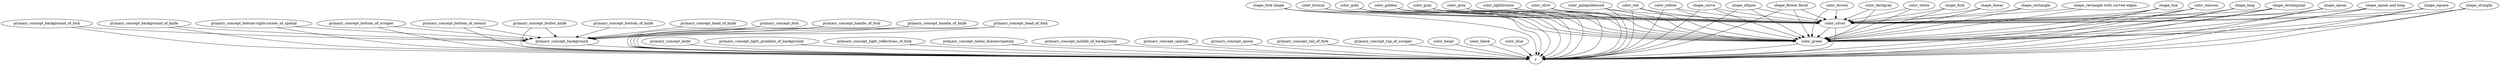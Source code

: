 strict digraph  {
primary_concept_background;
y;
primary_concept_background_of_fork;
primary_concept_background_of_knife;
"primary_concept_bottom-right-corner_of_spatial";
primary_concept_bottom_of_scraper;
primary_concept_bottom_of_utensil;
primary_concept_butter_knife;
primary_concept_fork;
primary_concept_handle_of_fork;
primary_concept_handle_of_knife;
primary_concept_head_of_fork;
primary_concept_knife;
primary_concept_light_gradient_of_background;
primary_concept_light_reflections_of_fork;
"primary_concept_metal_drainer/spatula";
primary_concept_middle_of_background;
primary_concept_spatula;
primary_concept_spoon;
primary_concept_tail_of_fork;
primary_concept_top_of_scraper;
color_beige;
color_black;
color_blue;
color_bronze;
color_gold;
color_golden;
color_gray;
color_green;
color_grey;
color_lightbronze;
color_maroon;
color_olive;
color_palegoldenrod;
color_red;
color_silver;
color_yellow;
shape_curve;
shape_ellipse;
"shape_flower floral";
"shape_fork shape";
shape_line;
shape_long;
shape_rectangular;
shape_spoon;
"shape_spoon and long";
shape_square;
shape_straight;
primary_concept_bottom_of_knife;
primary_concept_head_of_knife;
color_brown;
color_darkgray;
color_white;
shape_fork;
shape_linear;
shape_rectangle;
"shape_rectangle with curved edges";
primary_concept_background -> y;
primary_concept_background_of_fork -> y;
primary_concept_background_of_fork -> primary_concept_background;
primary_concept_background_of_knife -> y;
primary_concept_background_of_knife -> primary_concept_background;
"primary_concept_bottom-right-corner_of_spatial" -> y;
"primary_concept_bottom-right-corner_of_spatial" -> primary_concept_background;
primary_concept_bottom_of_scraper -> y;
primary_concept_bottom_of_scraper -> primary_concept_background;
primary_concept_bottom_of_utensil -> y;
primary_concept_bottom_of_utensil -> primary_concept_background;
primary_concept_butter_knife -> y;
primary_concept_butter_knife -> primary_concept_background;
primary_concept_fork -> y;
primary_concept_fork -> primary_concept_background;
primary_concept_handle_of_fork -> y;
primary_concept_handle_of_fork -> primary_concept_background;
primary_concept_handle_of_knife -> y;
primary_concept_handle_of_knife -> primary_concept_background;
primary_concept_head_of_fork -> y;
primary_concept_head_of_fork -> primary_concept_background;
primary_concept_knife -> y;
primary_concept_light_gradient_of_background -> y;
primary_concept_light_reflections_of_fork -> y;
"primary_concept_metal_drainer/spatula" -> y;
primary_concept_middle_of_background -> y;
primary_concept_spatula -> y;
primary_concept_spoon -> y;
primary_concept_tail_of_fork -> y;
primary_concept_top_of_scraper -> y;
color_beige -> y;
color_black -> y;
color_blue -> y;
color_bronze -> y;
color_bronze -> color_green;
color_bronze -> color_silver;
color_gold -> y;
color_gold -> color_green;
color_gold -> color_silver;
color_golden -> y;
color_golden -> color_green;
color_golden -> color_silver;
color_gray -> y;
color_gray -> color_green;
color_gray -> color_silver;
color_green -> y;
color_grey -> y;
color_grey -> color_green;
color_grey -> color_silver;
color_lightbronze -> y;
color_lightbronze -> color_green;
color_lightbronze -> color_silver;
color_maroon -> y;
color_maroon -> color_green;
color_maroon -> color_silver;
color_olive -> y;
color_olive -> color_green;
color_olive -> color_silver;
color_palegoldenrod -> y;
color_palegoldenrod -> color_green;
color_palegoldenrod -> color_silver;
color_red -> y;
color_red -> color_green;
color_red -> color_silver;
color_silver -> y;
color_silver -> color_green;
color_yellow -> y;
color_yellow -> color_green;
color_yellow -> color_silver;
shape_curve -> y;
shape_curve -> color_green;
shape_curve -> color_silver;
shape_ellipse -> y;
shape_ellipse -> color_green;
shape_ellipse -> color_silver;
"shape_flower floral" -> y;
"shape_flower floral" -> color_green;
"shape_flower floral" -> color_silver;
"shape_fork shape" -> y;
"shape_fork shape" -> color_green;
"shape_fork shape" -> color_silver;
shape_line -> y;
shape_line -> color_green;
shape_line -> color_silver;
shape_long -> y;
shape_long -> color_green;
shape_long -> color_silver;
shape_rectangular -> y;
shape_rectangular -> color_green;
shape_rectangular -> color_silver;
shape_spoon -> y;
shape_spoon -> color_green;
shape_spoon -> color_silver;
"shape_spoon and long" -> y;
"shape_spoon and long" -> color_green;
"shape_spoon and long" -> color_silver;
shape_square -> y;
shape_square -> color_green;
shape_square -> color_silver;
shape_straight -> y;
shape_straight -> color_green;
shape_straight -> color_silver;
primary_concept_bottom_of_knife -> primary_concept_background;
primary_concept_head_of_knife -> primary_concept_background;
color_brown -> color_green;
color_brown -> color_silver;
color_darkgray -> color_green;
color_darkgray -> color_silver;
color_white -> color_green;
color_white -> color_silver;
shape_fork -> color_green;
shape_fork -> color_silver;
shape_linear -> color_green;
shape_linear -> color_silver;
shape_rectangle -> color_green;
shape_rectangle -> color_silver;
"shape_rectangle with curved edges" -> color_green;
"shape_rectangle with curved edges" -> color_silver;
}

